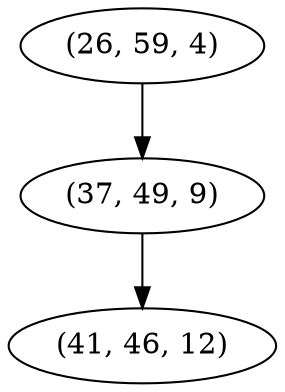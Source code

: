 digraph tree {
    "(26, 59, 4)";
    "(37, 49, 9)";
    "(41, 46, 12)";
    "(26, 59, 4)" -> "(37, 49, 9)";
    "(37, 49, 9)" -> "(41, 46, 12)";
}
